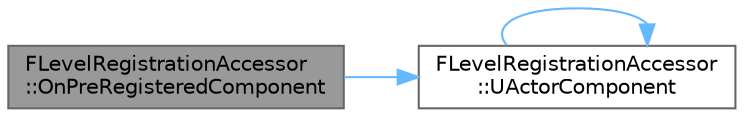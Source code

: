 digraph "FLevelRegistrationAccessor::OnPreRegisteredComponent"
{
 // INTERACTIVE_SVG=YES
 // LATEX_PDF_SIZE
  bgcolor="transparent";
  edge [fontname=Helvetica,fontsize=10,labelfontname=Helvetica,labelfontsize=10];
  node [fontname=Helvetica,fontsize=10,shape=box,height=0.2,width=0.4];
  rankdir="LR";
  Node1 [id="Node000001",label="FLevelRegistrationAccessor\l::OnPreRegisteredComponent",height=0.2,width=0.4,color="gray40", fillcolor="grey60", style="filled", fontcolor="black",tooltip=" "];
  Node1 -> Node2 [id="edge1_Node000001_Node000002",color="steelblue1",style="solid",tooltip=" "];
  Node2 [id="Node000002",label="FLevelRegistrationAccessor\l::UActorComponent",height=0.2,width=0.4,color="grey40", fillcolor="white", style="filled",URL="$d9/d08/structFLevelRegistrationAccessor.html#a60068d0810b28a70f913d40b70ff5c86",tooltip=" "];
  Node2 -> Node2 [id="edge2_Node000002_Node000002",color="steelblue1",style="solid",tooltip=" "];
}
